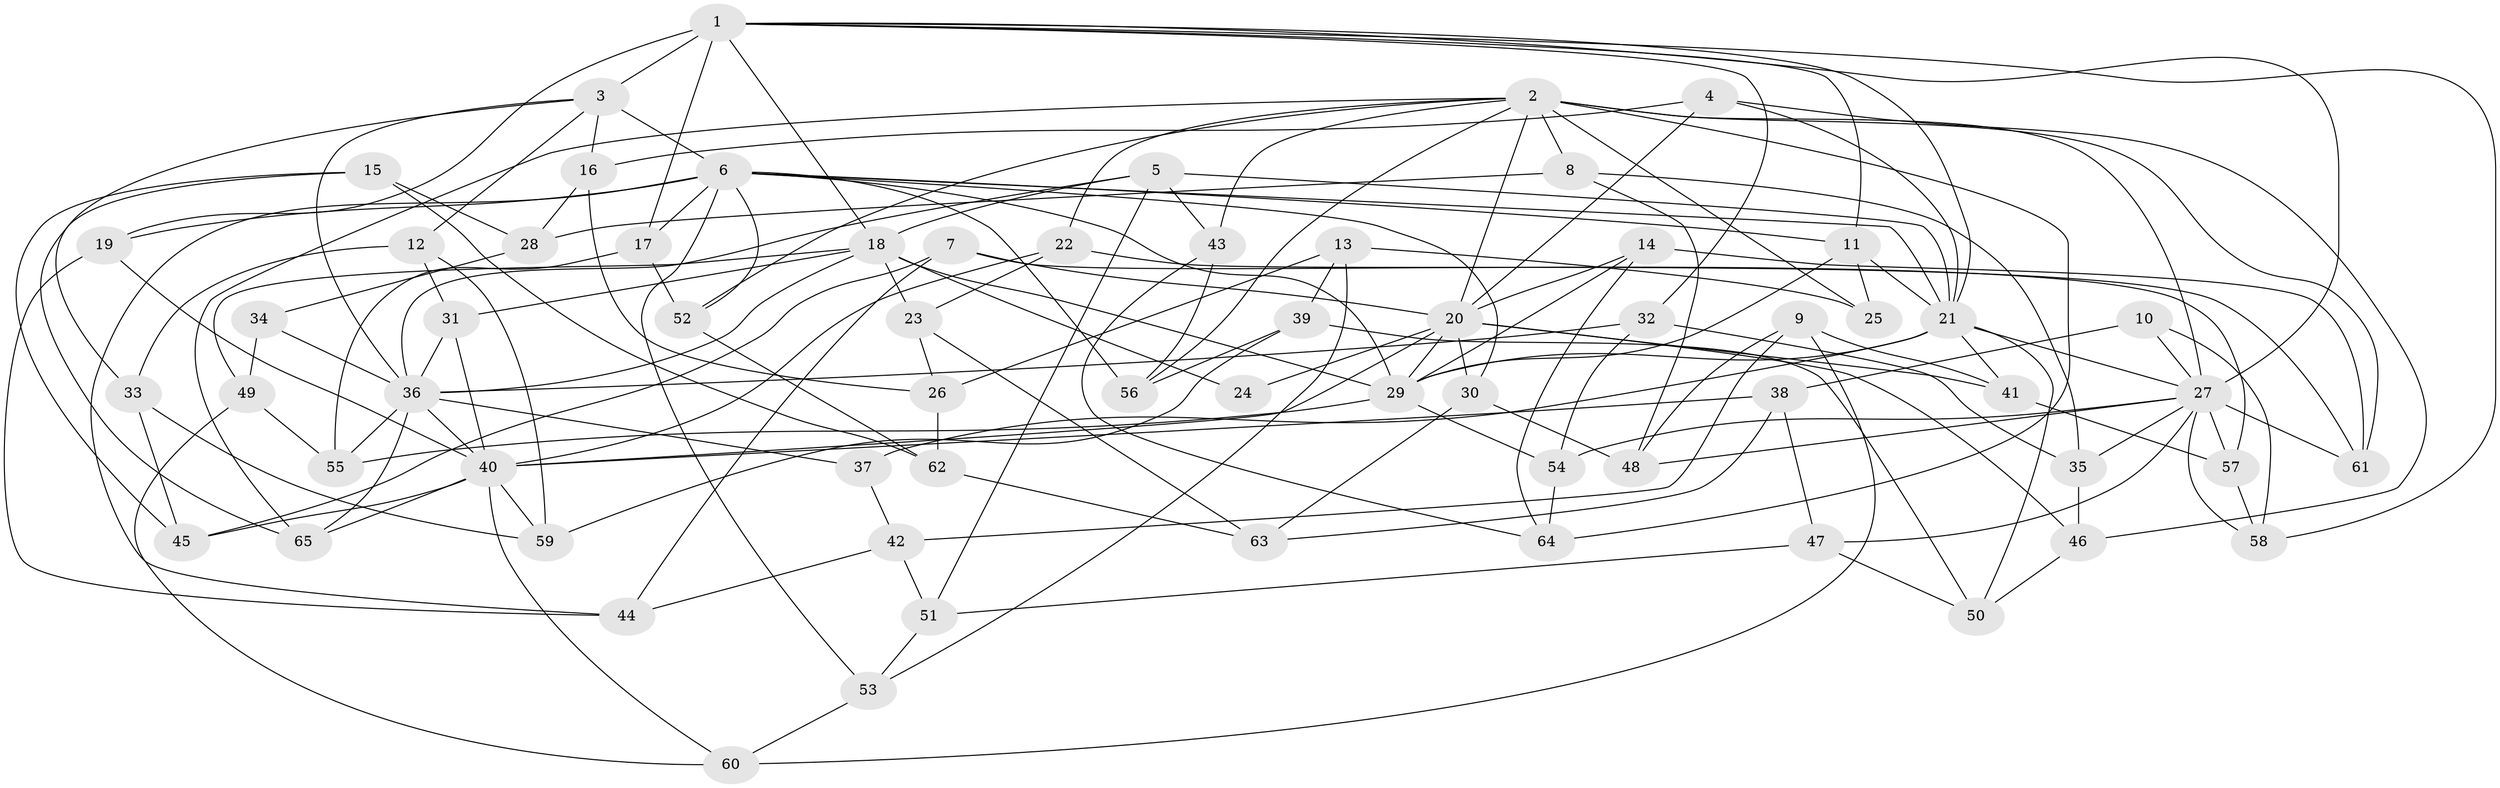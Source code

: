 // original degree distribution, {4: 1.0}
// Generated by graph-tools (version 1.1) at 2025/53/03/04/25 22:53:42]
// undirected, 65 vertices, 158 edges
graph export_dot {
  node [color=gray90,style=filled];
  1;
  2;
  3;
  4;
  5;
  6;
  7;
  8;
  9;
  10;
  11;
  12;
  13;
  14;
  15;
  16;
  17;
  18;
  19;
  20;
  21;
  22;
  23;
  24;
  25;
  26;
  27;
  28;
  29;
  30;
  31;
  32;
  33;
  34;
  35;
  36;
  37;
  38;
  39;
  40;
  41;
  42;
  43;
  44;
  45;
  46;
  47;
  48;
  49;
  50;
  51;
  52;
  53;
  54;
  55;
  56;
  57;
  58;
  59;
  60;
  61;
  62;
  63;
  64;
  65;
  1 -- 3 [weight=3.0];
  1 -- 11 [weight=1.0];
  1 -- 17 [weight=2.0];
  1 -- 18 [weight=1.0];
  1 -- 19 [weight=1.0];
  1 -- 21 [weight=1.0];
  1 -- 27 [weight=1.0];
  1 -- 32 [weight=1.0];
  1 -- 58 [weight=1.0];
  2 -- 8 [weight=1.0];
  2 -- 20 [weight=1.0];
  2 -- 22 [weight=1.0];
  2 -- 25 [weight=2.0];
  2 -- 27 [weight=1.0];
  2 -- 43 [weight=1.0];
  2 -- 52 [weight=1.0];
  2 -- 56 [weight=1.0];
  2 -- 61 [weight=1.0];
  2 -- 64 [weight=1.0];
  2 -- 65 [weight=1.0];
  3 -- 6 [weight=1.0];
  3 -- 12 [weight=1.0];
  3 -- 16 [weight=1.0];
  3 -- 33 [weight=1.0];
  3 -- 36 [weight=1.0];
  4 -- 16 [weight=1.0];
  4 -- 20 [weight=1.0];
  4 -- 21 [weight=1.0];
  4 -- 46 [weight=1.0];
  5 -- 18 [weight=2.0];
  5 -- 21 [weight=1.0];
  5 -- 36 [weight=1.0];
  5 -- 43 [weight=1.0];
  5 -- 51 [weight=1.0];
  6 -- 11 [weight=1.0];
  6 -- 17 [weight=2.0];
  6 -- 19 [weight=1.0];
  6 -- 21 [weight=1.0];
  6 -- 29 [weight=1.0];
  6 -- 30 [weight=1.0];
  6 -- 44 [weight=1.0];
  6 -- 52 [weight=1.0];
  6 -- 53 [weight=1.0];
  6 -- 56 [weight=1.0];
  7 -- 20 [weight=1.0];
  7 -- 44 [weight=1.0];
  7 -- 45 [weight=1.0];
  7 -- 57 [weight=1.0];
  8 -- 28 [weight=1.0];
  8 -- 35 [weight=1.0];
  8 -- 48 [weight=1.0];
  9 -- 41 [weight=1.0];
  9 -- 42 [weight=1.0];
  9 -- 48 [weight=1.0];
  9 -- 60 [weight=1.0];
  10 -- 27 [weight=2.0];
  10 -- 38 [weight=1.0];
  10 -- 58 [weight=1.0];
  11 -- 21 [weight=2.0];
  11 -- 25 [weight=1.0];
  11 -- 29 [weight=1.0];
  12 -- 31 [weight=1.0];
  12 -- 33 [weight=1.0];
  12 -- 59 [weight=1.0];
  13 -- 25 [weight=1.0];
  13 -- 26 [weight=1.0];
  13 -- 39 [weight=1.0];
  13 -- 53 [weight=1.0];
  14 -- 20 [weight=1.0];
  14 -- 29 [weight=1.0];
  14 -- 61 [weight=1.0];
  14 -- 64 [weight=1.0];
  15 -- 28 [weight=1.0];
  15 -- 45 [weight=1.0];
  15 -- 62 [weight=1.0];
  15 -- 65 [weight=1.0];
  16 -- 26 [weight=1.0];
  16 -- 28 [weight=1.0];
  17 -- 52 [weight=1.0];
  17 -- 55 [weight=1.0];
  18 -- 23 [weight=1.0];
  18 -- 24 [weight=2.0];
  18 -- 29 [weight=1.0];
  18 -- 31 [weight=1.0];
  18 -- 36 [weight=1.0];
  18 -- 49 [weight=1.0];
  19 -- 40 [weight=1.0];
  19 -- 44 [weight=1.0];
  20 -- 24 [weight=2.0];
  20 -- 29 [weight=2.0];
  20 -- 30 [weight=1.0];
  20 -- 40 [weight=1.0];
  20 -- 41 [weight=1.0];
  20 -- 46 [weight=1.0];
  21 -- 27 [weight=1.0];
  21 -- 29 [weight=2.0];
  21 -- 37 [weight=1.0];
  21 -- 41 [weight=1.0];
  21 -- 50 [weight=1.0];
  22 -- 23 [weight=1.0];
  22 -- 40 [weight=1.0];
  22 -- 61 [weight=1.0];
  23 -- 26 [weight=1.0];
  23 -- 63 [weight=1.0];
  26 -- 62 [weight=1.0];
  27 -- 35 [weight=1.0];
  27 -- 47 [weight=1.0];
  27 -- 48 [weight=1.0];
  27 -- 54 [weight=1.0];
  27 -- 57 [weight=1.0];
  27 -- 58 [weight=1.0];
  27 -- 61 [weight=1.0];
  28 -- 34 [weight=1.0];
  29 -- 54 [weight=1.0];
  29 -- 55 [weight=1.0];
  30 -- 48 [weight=1.0];
  30 -- 63 [weight=1.0];
  31 -- 36 [weight=1.0];
  31 -- 40 [weight=1.0];
  32 -- 35 [weight=1.0];
  32 -- 36 [weight=1.0];
  32 -- 54 [weight=1.0];
  33 -- 45 [weight=1.0];
  33 -- 59 [weight=1.0];
  34 -- 36 [weight=2.0];
  34 -- 49 [weight=1.0];
  35 -- 46 [weight=1.0];
  36 -- 37 [weight=2.0];
  36 -- 40 [weight=1.0];
  36 -- 55 [weight=1.0];
  36 -- 65 [weight=1.0];
  37 -- 42 [weight=1.0];
  38 -- 40 [weight=1.0];
  38 -- 47 [weight=1.0];
  38 -- 63 [weight=1.0];
  39 -- 50 [weight=1.0];
  39 -- 56 [weight=1.0];
  39 -- 59 [weight=1.0];
  40 -- 45 [weight=1.0];
  40 -- 59 [weight=1.0];
  40 -- 60 [weight=1.0];
  40 -- 65 [weight=1.0];
  41 -- 57 [weight=1.0];
  42 -- 44 [weight=1.0];
  42 -- 51 [weight=1.0];
  43 -- 56 [weight=1.0];
  43 -- 64 [weight=1.0];
  46 -- 50 [weight=1.0];
  47 -- 50 [weight=1.0];
  47 -- 51 [weight=1.0];
  49 -- 55 [weight=1.0];
  49 -- 60 [weight=1.0];
  51 -- 53 [weight=1.0];
  52 -- 62 [weight=1.0];
  53 -- 60 [weight=1.0];
  54 -- 64 [weight=1.0];
  57 -- 58 [weight=1.0];
  62 -- 63 [weight=1.0];
}
